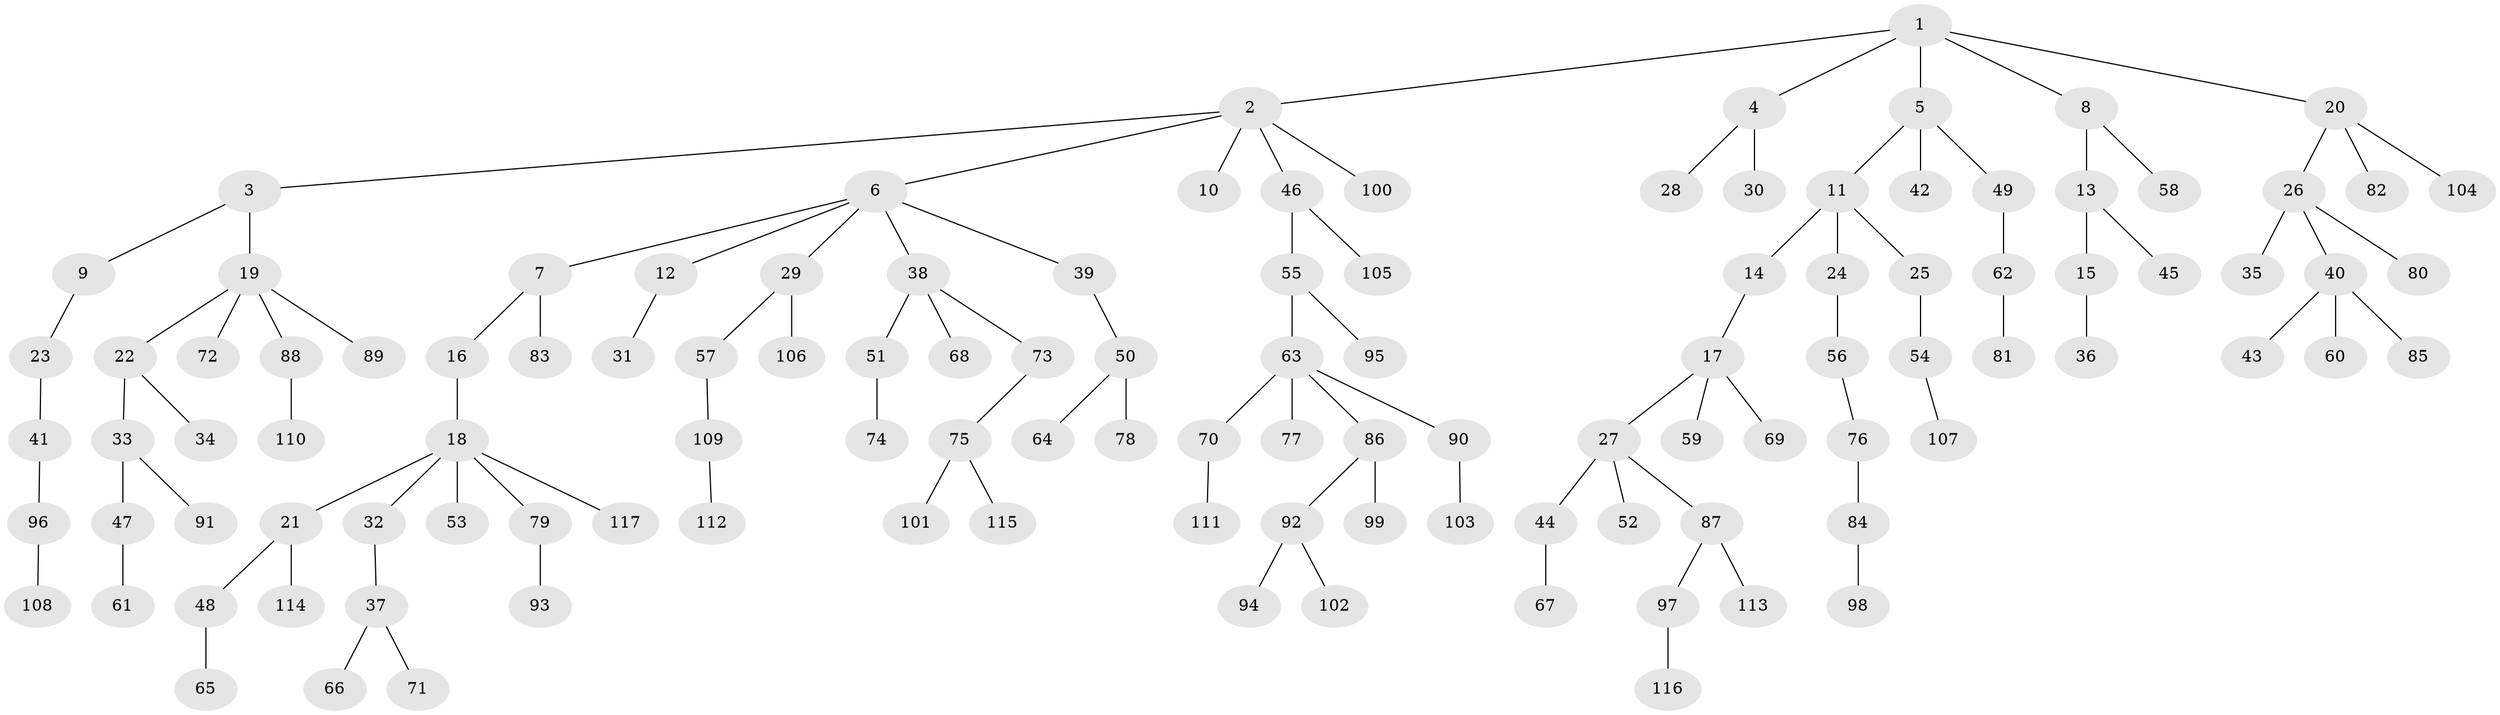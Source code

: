 // Generated by graph-tools (version 1.1) at 2025/11/02/27/25 16:11:26]
// undirected, 117 vertices, 116 edges
graph export_dot {
graph [start="1"]
  node [color=gray90,style=filled];
  1;
  2;
  3;
  4;
  5;
  6;
  7;
  8;
  9;
  10;
  11;
  12;
  13;
  14;
  15;
  16;
  17;
  18;
  19;
  20;
  21;
  22;
  23;
  24;
  25;
  26;
  27;
  28;
  29;
  30;
  31;
  32;
  33;
  34;
  35;
  36;
  37;
  38;
  39;
  40;
  41;
  42;
  43;
  44;
  45;
  46;
  47;
  48;
  49;
  50;
  51;
  52;
  53;
  54;
  55;
  56;
  57;
  58;
  59;
  60;
  61;
  62;
  63;
  64;
  65;
  66;
  67;
  68;
  69;
  70;
  71;
  72;
  73;
  74;
  75;
  76;
  77;
  78;
  79;
  80;
  81;
  82;
  83;
  84;
  85;
  86;
  87;
  88;
  89;
  90;
  91;
  92;
  93;
  94;
  95;
  96;
  97;
  98;
  99;
  100;
  101;
  102;
  103;
  104;
  105;
  106;
  107;
  108;
  109;
  110;
  111;
  112;
  113;
  114;
  115;
  116;
  117;
  1 -- 2;
  1 -- 4;
  1 -- 5;
  1 -- 8;
  1 -- 20;
  2 -- 3;
  2 -- 6;
  2 -- 10;
  2 -- 46;
  2 -- 100;
  3 -- 9;
  3 -- 19;
  4 -- 28;
  4 -- 30;
  5 -- 11;
  5 -- 42;
  5 -- 49;
  6 -- 7;
  6 -- 12;
  6 -- 29;
  6 -- 38;
  6 -- 39;
  7 -- 16;
  7 -- 83;
  8 -- 13;
  8 -- 58;
  9 -- 23;
  11 -- 14;
  11 -- 24;
  11 -- 25;
  12 -- 31;
  13 -- 15;
  13 -- 45;
  14 -- 17;
  15 -- 36;
  16 -- 18;
  17 -- 27;
  17 -- 59;
  17 -- 69;
  18 -- 21;
  18 -- 32;
  18 -- 53;
  18 -- 79;
  18 -- 117;
  19 -- 22;
  19 -- 72;
  19 -- 88;
  19 -- 89;
  20 -- 26;
  20 -- 82;
  20 -- 104;
  21 -- 48;
  21 -- 114;
  22 -- 33;
  22 -- 34;
  23 -- 41;
  24 -- 56;
  25 -- 54;
  26 -- 35;
  26 -- 40;
  26 -- 80;
  27 -- 44;
  27 -- 52;
  27 -- 87;
  29 -- 57;
  29 -- 106;
  32 -- 37;
  33 -- 47;
  33 -- 91;
  37 -- 66;
  37 -- 71;
  38 -- 51;
  38 -- 68;
  38 -- 73;
  39 -- 50;
  40 -- 43;
  40 -- 60;
  40 -- 85;
  41 -- 96;
  44 -- 67;
  46 -- 55;
  46 -- 105;
  47 -- 61;
  48 -- 65;
  49 -- 62;
  50 -- 64;
  50 -- 78;
  51 -- 74;
  54 -- 107;
  55 -- 63;
  55 -- 95;
  56 -- 76;
  57 -- 109;
  62 -- 81;
  63 -- 70;
  63 -- 77;
  63 -- 86;
  63 -- 90;
  70 -- 111;
  73 -- 75;
  75 -- 101;
  75 -- 115;
  76 -- 84;
  79 -- 93;
  84 -- 98;
  86 -- 92;
  86 -- 99;
  87 -- 97;
  87 -- 113;
  88 -- 110;
  90 -- 103;
  92 -- 94;
  92 -- 102;
  96 -- 108;
  97 -- 116;
  109 -- 112;
}
